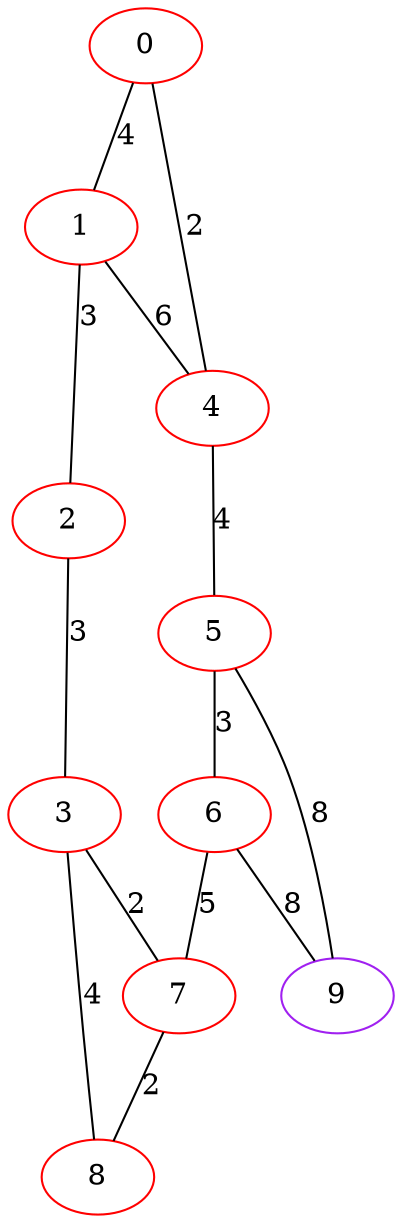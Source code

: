 graph "" {
0 [color=red, weight=1];
1 [color=red, weight=1];
2 [color=red, weight=1];
3 [color=red, weight=1];
4 [color=red, weight=1];
5 [color=red, weight=1];
6 [color=red, weight=1];
7 [color=red, weight=1];
8 [color=red, weight=1];
9 [color=purple, weight=4];
0 -- 1  [key=0, label=4];
0 -- 4  [key=0, label=2];
1 -- 2  [key=0, label=3];
1 -- 4  [key=0, label=6];
2 -- 3  [key=0, label=3];
3 -- 8  [key=0, label=4];
3 -- 7  [key=0, label=2];
4 -- 5  [key=0, label=4];
5 -- 9  [key=0, label=8];
5 -- 6  [key=0, label=3];
6 -- 9  [key=0, label=8];
6 -- 7  [key=0, label=5];
7 -- 8  [key=0, label=2];
}
